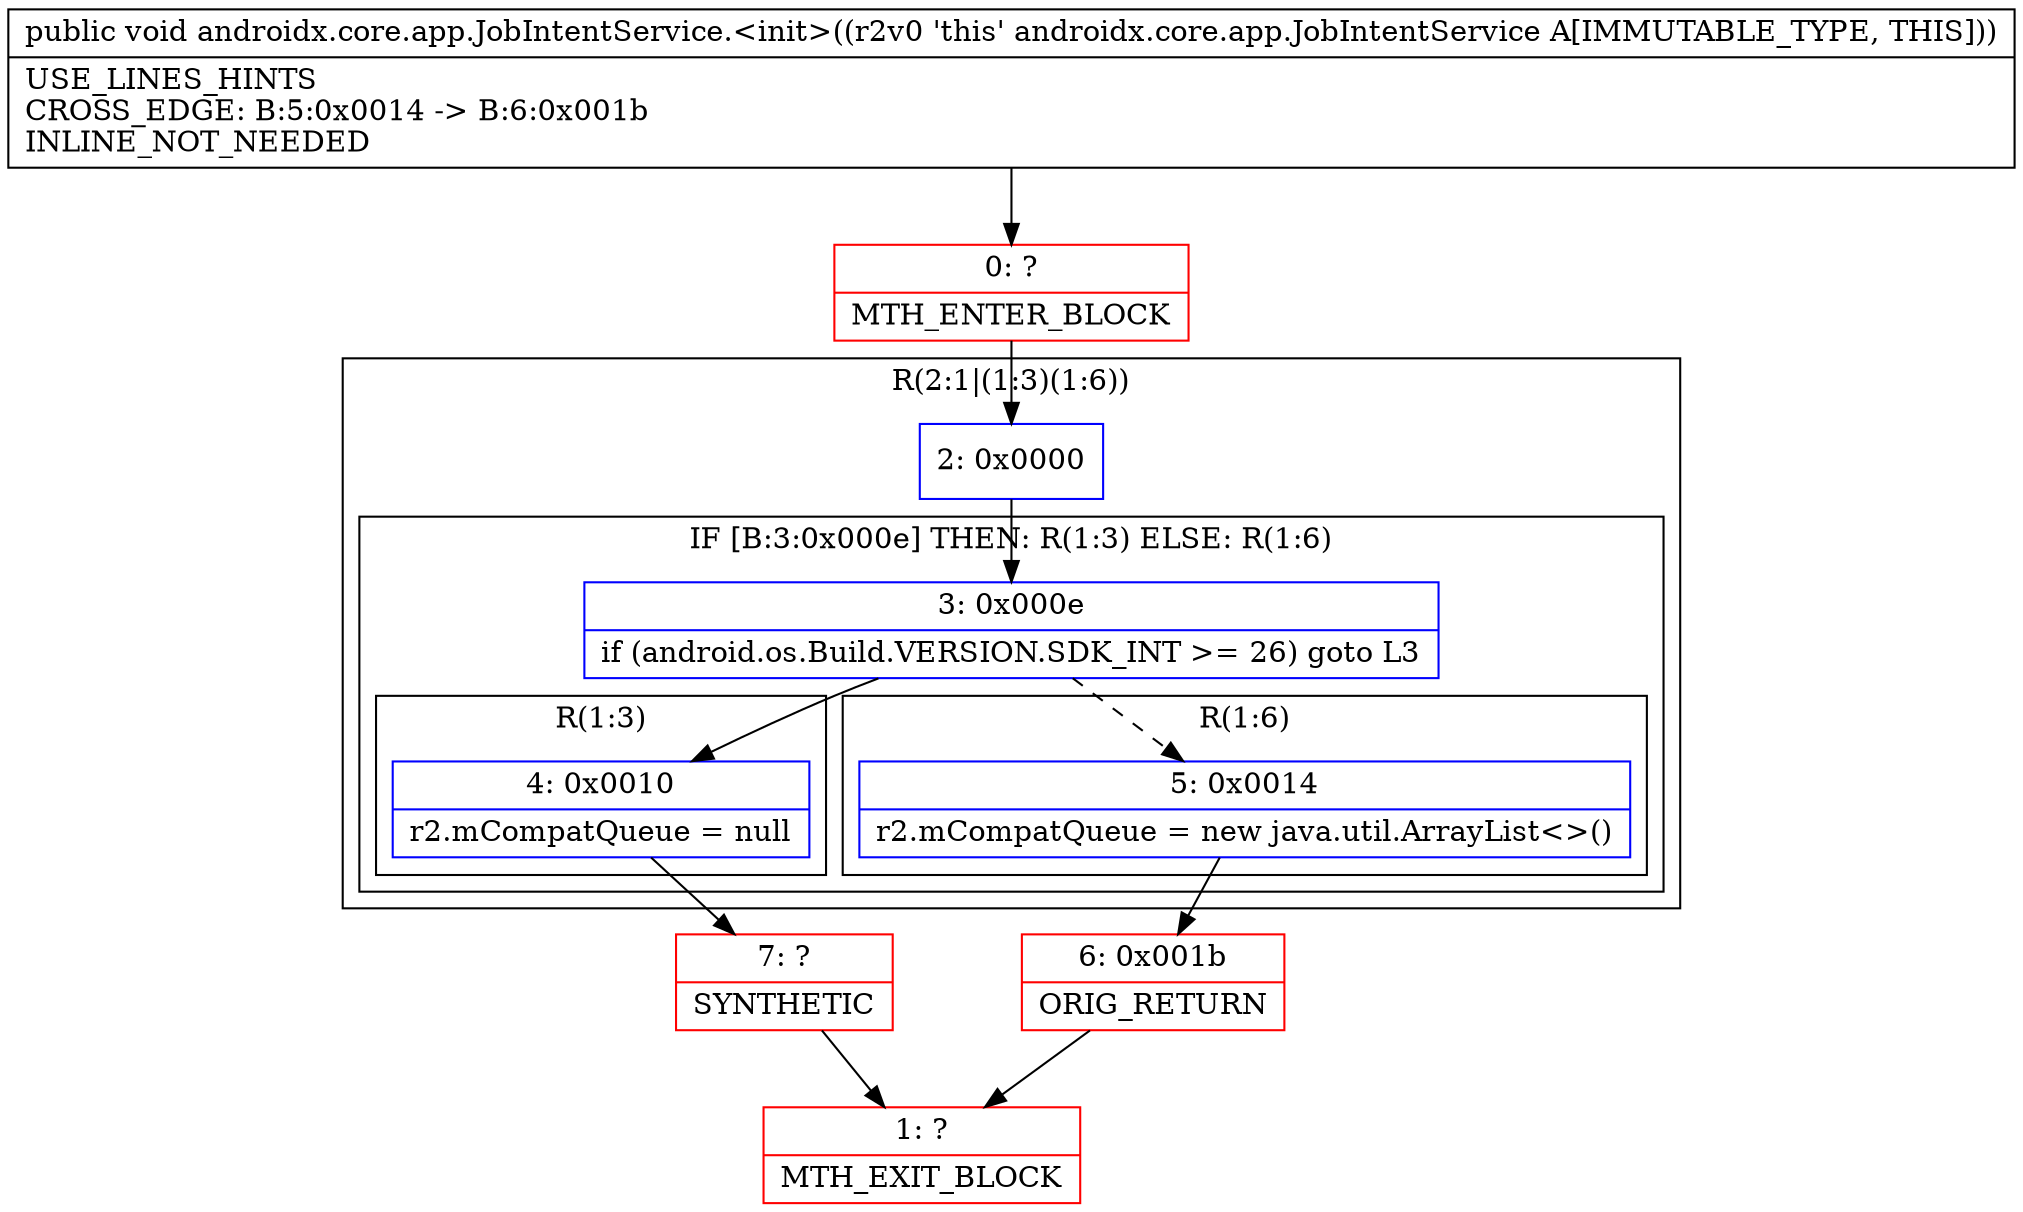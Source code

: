 digraph "CFG forandroidx.core.app.JobIntentService.\<init\>()V" {
subgraph cluster_Region_105471248 {
label = "R(2:1|(1:3)(1:6))";
node [shape=record,color=blue];
Node_2 [shape=record,label="{2\:\ 0x0000}"];
subgraph cluster_IfRegion_427928133 {
label = "IF [B:3:0x000e] THEN: R(1:3) ELSE: R(1:6)";
node [shape=record,color=blue];
Node_3 [shape=record,label="{3\:\ 0x000e|if (android.os.Build.VERSION.SDK_INT \>= 26) goto L3\l}"];
subgraph cluster_Region_1016734042 {
label = "R(1:3)";
node [shape=record,color=blue];
Node_4 [shape=record,label="{4\:\ 0x0010|r2.mCompatQueue = null\l}"];
}
subgraph cluster_Region_2037086389 {
label = "R(1:6)";
node [shape=record,color=blue];
Node_5 [shape=record,label="{5\:\ 0x0014|r2.mCompatQueue = new java.util.ArrayList\<\>()\l}"];
}
}
}
Node_0 [shape=record,color=red,label="{0\:\ ?|MTH_ENTER_BLOCK\l}"];
Node_7 [shape=record,color=red,label="{7\:\ ?|SYNTHETIC\l}"];
Node_1 [shape=record,color=red,label="{1\:\ ?|MTH_EXIT_BLOCK\l}"];
Node_6 [shape=record,color=red,label="{6\:\ 0x001b|ORIG_RETURN\l}"];
MethodNode[shape=record,label="{public void androidx.core.app.JobIntentService.\<init\>((r2v0 'this' androidx.core.app.JobIntentService A[IMMUTABLE_TYPE, THIS]))  | USE_LINES_HINTS\lCROSS_EDGE: B:5:0x0014 \-\> B:6:0x001b\lINLINE_NOT_NEEDED\l}"];
MethodNode -> Node_0;Node_2 -> Node_3;
Node_3 -> Node_4;
Node_3 -> Node_5[style=dashed];
Node_4 -> Node_7;
Node_5 -> Node_6;
Node_0 -> Node_2;
Node_7 -> Node_1;
Node_6 -> Node_1;
}

